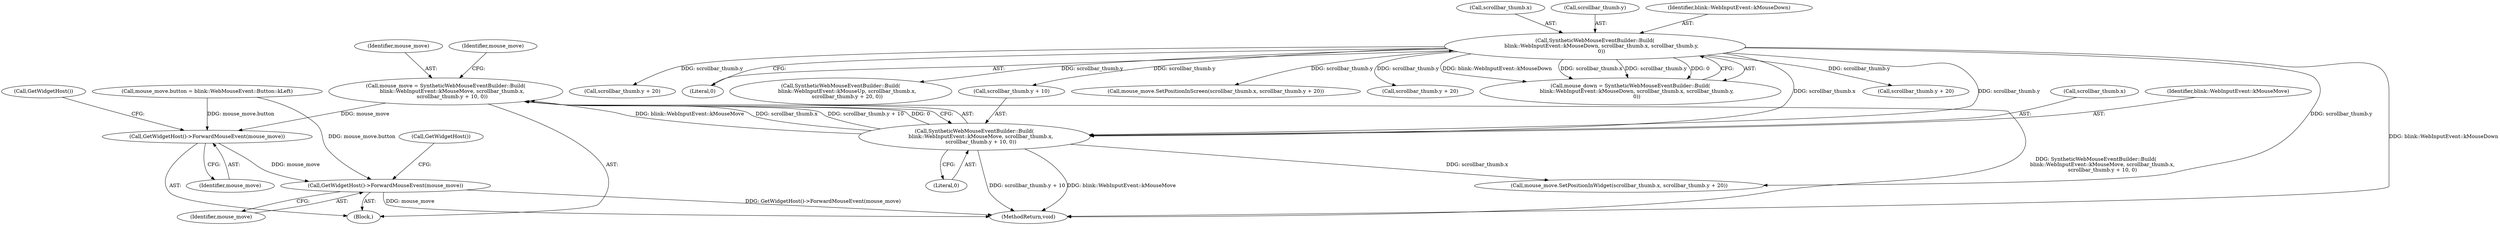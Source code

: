 digraph "1_Chrome_14f2111f9cec919a450115ce4914f228effca58e_1@API" {
"1000125" [label="(Call,mouse_move = SyntheticWebMouseEventBuilder::Build(\n        blink::WebInputEvent::kMouseMove, scrollbar_thumb.x,\n        scrollbar_thumb.y + 10, 0))"];
"1000127" [label="(Call,SyntheticWebMouseEventBuilder::Build(\n        blink::WebInputEvent::kMouseMove, scrollbar_thumb.x,\n        scrollbar_thumb.y + 10, 0))"];
"1000106" [label="(Call,SyntheticWebMouseEventBuilder::Build(\n        blink::WebInputEvent::kMouseDown, scrollbar_thumb.x, scrollbar_thumb.y,\n        0))"];
"1000145" [label="(Call,GetWidgetHost()->ForwardMouseEvent(mouse_move))"];
"1000167" [label="(Call,GetWidgetHost()->ForwardMouseEvent(mouse_move))"];
"1000108" [label="(Call,scrollbar_thumb.x)"];
"1000111" [label="(Call,scrollbar_thumb.y)"];
"1000125" [label="(Call,mouse_move = SyntheticWebMouseEventBuilder::Build(\n        blink::WebInputEvent::kMouseMove, scrollbar_thumb.x,\n        scrollbar_thumb.y + 10, 0))"];
"1000138" [label="(Call,mouse_move.button = blink::WebMouseEvent::Button::kLeft)"];
"1000106" [label="(Call,SyntheticWebMouseEventBuilder::Build(\n        blink::WebInputEvent::kMouseDown, scrollbar_thumb.x, scrollbar_thumb.y,\n        0))"];
"1000145" [label="(Call,GetWidgetHost()->ForwardMouseEvent(mouse_move))"];
"1000101" [label="(Block,)"];
"1000179" [label="(Call,scrollbar_thumb.y + 20)"];
"1000170" [label="(Call,GetWidgetHost())"];
"1000114" [label="(Literal,0)"];
"1000167" [label="(Call,GetWidgetHost()->ForwardMouseEvent(mouse_move))"];
"1000127" [label="(Call,SyntheticWebMouseEventBuilder::Build(\n        blink::WebInputEvent::kMouseMove, scrollbar_thumb.x,\n        scrollbar_thumb.y + 10, 0))"];
"1000174" [label="(Call,SyntheticWebMouseEventBuilder::Build(\n        blink::WebInputEvent::kMouseUp, scrollbar_thumb.x,\n        scrollbar_thumb.y + 20, 0))"];
"1000129" [label="(Call,scrollbar_thumb.x)"];
"1000137" [label="(Literal,0)"];
"1000168" [label="(Identifier,mouse_move)"];
"1000128" [label="(Identifier,blink::WebInputEvent::kMouseMove)"];
"1000149" [label="(Call,mouse_move.SetPositionInWidget(scrollbar_thumb.x, scrollbar_thumb.y + 20))"];
"1000158" [label="(Call,mouse_move.SetPositionInScreen(scrollbar_thumb.x, scrollbar_thumb.y + 20))"];
"1000107" [label="(Identifier,blink::WebInputEvent::kMouseDown)"];
"1000261" [label="(MethodReturn,void)"];
"1000148" [label="(Call,GetWidgetHost())"];
"1000162" [label="(Call,scrollbar_thumb.y + 20)"];
"1000126" [label="(Identifier,mouse_move)"];
"1000104" [label="(Call,mouse_down = SyntheticWebMouseEventBuilder::Build(\n        blink::WebInputEvent::kMouseDown, scrollbar_thumb.x, scrollbar_thumb.y,\n        0))"];
"1000132" [label="(Call,scrollbar_thumb.y + 10)"];
"1000146" [label="(Identifier,mouse_move)"];
"1000153" [label="(Call,scrollbar_thumb.y + 20)"];
"1000140" [label="(Identifier,mouse_move)"];
"1000125" -> "1000101"  [label="AST: "];
"1000125" -> "1000127"  [label="CFG: "];
"1000126" -> "1000125"  [label="AST: "];
"1000127" -> "1000125"  [label="AST: "];
"1000140" -> "1000125"  [label="CFG: "];
"1000125" -> "1000261"  [label="DDG: SyntheticWebMouseEventBuilder::Build(\n        blink::WebInputEvent::kMouseMove, scrollbar_thumb.x,\n        scrollbar_thumb.y + 10, 0)"];
"1000127" -> "1000125"  [label="DDG: blink::WebInputEvent::kMouseMove"];
"1000127" -> "1000125"  [label="DDG: scrollbar_thumb.x"];
"1000127" -> "1000125"  [label="DDG: scrollbar_thumb.y + 10"];
"1000127" -> "1000125"  [label="DDG: 0"];
"1000125" -> "1000145"  [label="DDG: mouse_move"];
"1000127" -> "1000137"  [label="CFG: "];
"1000128" -> "1000127"  [label="AST: "];
"1000129" -> "1000127"  [label="AST: "];
"1000132" -> "1000127"  [label="AST: "];
"1000137" -> "1000127"  [label="AST: "];
"1000127" -> "1000261"  [label="DDG: scrollbar_thumb.y + 10"];
"1000127" -> "1000261"  [label="DDG: blink::WebInputEvent::kMouseMove"];
"1000106" -> "1000127"  [label="DDG: scrollbar_thumb.x"];
"1000106" -> "1000127"  [label="DDG: scrollbar_thumb.y"];
"1000127" -> "1000149"  [label="DDG: scrollbar_thumb.x"];
"1000106" -> "1000104"  [label="AST: "];
"1000106" -> "1000114"  [label="CFG: "];
"1000107" -> "1000106"  [label="AST: "];
"1000108" -> "1000106"  [label="AST: "];
"1000111" -> "1000106"  [label="AST: "];
"1000114" -> "1000106"  [label="AST: "];
"1000104" -> "1000106"  [label="CFG: "];
"1000106" -> "1000261"  [label="DDG: blink::WebInputEvent::kMouseDown"];
"1000106" -> "1000104"  [label="DDG: blink::WebInputEvent::kMouseDown"];
"1000106" -> "1000104"  [label="DDG: scrollbar_thumb.x"];
"1000106" -> "1000104"  [label="DDG: scrollbar_thumb.y"];
"1000106" -> "1000104"  [label="DDG: 0"];
"1000106" -> "1000132"  [label="DDG: scrollbar_thumb.y"];
"1000106" -> "1000149"  [label="DDG: scrollbar_thumb.y"];
"1000106" -> "1000153"  [label="DDG: scrollbar_thumb.y"];
"1000106" -> "1000158"  [label="DDG: scrollbar_thumb.y"];
"1000106" -> "1000162"  [label="DDG: scrollbar_thumb.y"];
"1000106" -> "1000174"  [label="DDG: scrollbar_thumb.y"];
"1000106" -> "1000179"  [label="DDG: scrollbar_thumb.y"];
"1000145" -> "1000101"  [label="AST: "];
"1000145" -> "1000146"  [label="CFG: "];
"1000146" -> "1000145"  [label="AST: "];
"1000148" -> "1000145"  [label="CFG: "];
"1000138" -> "1000145"  [label="DDG: mouse_move.button"];
"1000145" -> "1000167"  [label="DDG: mouse_move"];
"1000167" -> "1000101"  [label="AST: "];
"1000167" -> "1000168"  [label="CFG: "];
"1000168" -> "1000167"  [label="AST: "];
"1000170" -> "1000167"  [label="CFG: "];
"1000167" -> "1000261"  [label="DDG: mouse_move"];
"1000167" -> "1000261"  [label="DDG: GetWidgetHost()->ForwardMouseEvent(mouse_move)"];
"1000138" -> "1000167"  [label="DDG: mouse_move.button"];
}
